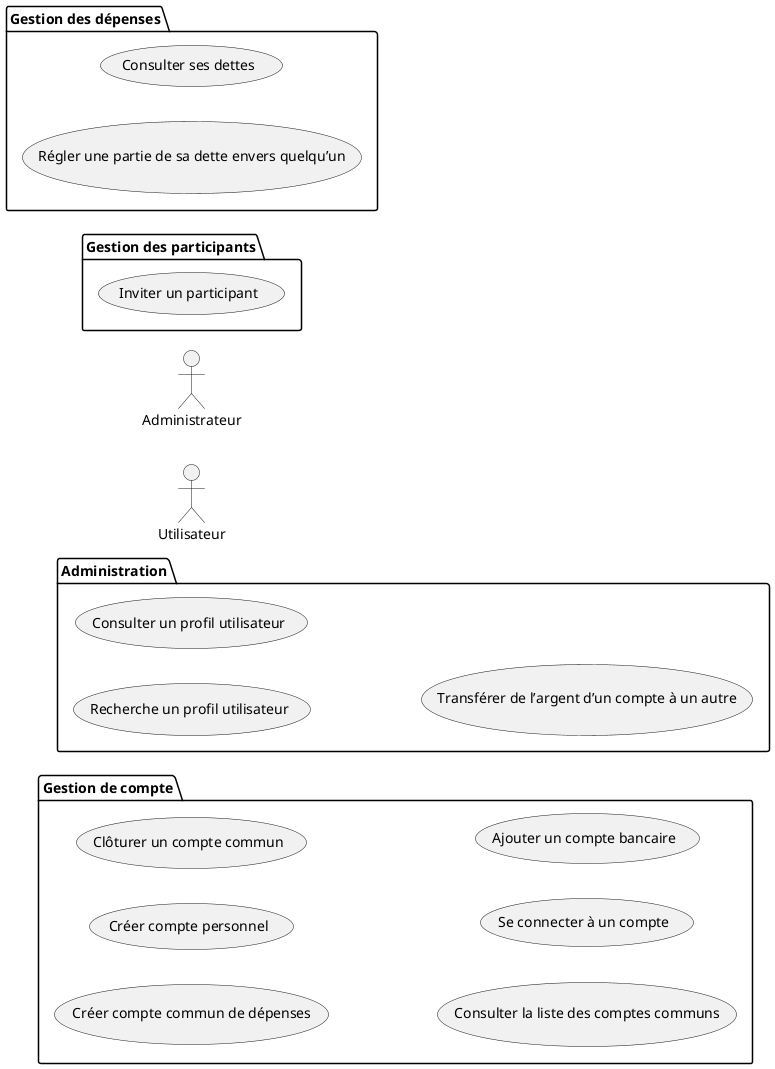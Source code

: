 @startuml "Diagramme de cas d'utilisation"

left to right direction

actor "Utilisateur" as User

actor "Administrateur" as Admin

package "Gestion de compte"{
	usecase "Créer compte commun de dépenses" as cccd
	usecase "Créer compte personnel" as ccp
	usecase "Clôturer un compte commun" as ccc
	usecase "Consulter la liste des comptes communs" as clcc
	usecase "Se connecter à un compte" as scc
    usecase "Ajouter un compte bancaire" as acb

}

package "Gestion des participants"{
	usecase "Inviter un participant" as iup
}

package "Gestion des dépenses"{
    usecase "Consulter ses dettes" as csd
    usecase "Régler une partie de sa dette envers quelqu’un" as rpd

}

package "Administration"{
    usecase "Recherche un profil utilisateur" as rpu
    usecase "Consulter un profil utilisateur" as cpu
    usecase "Transférer de l’argent d’un compte à un autre" as tda

}

@enduml